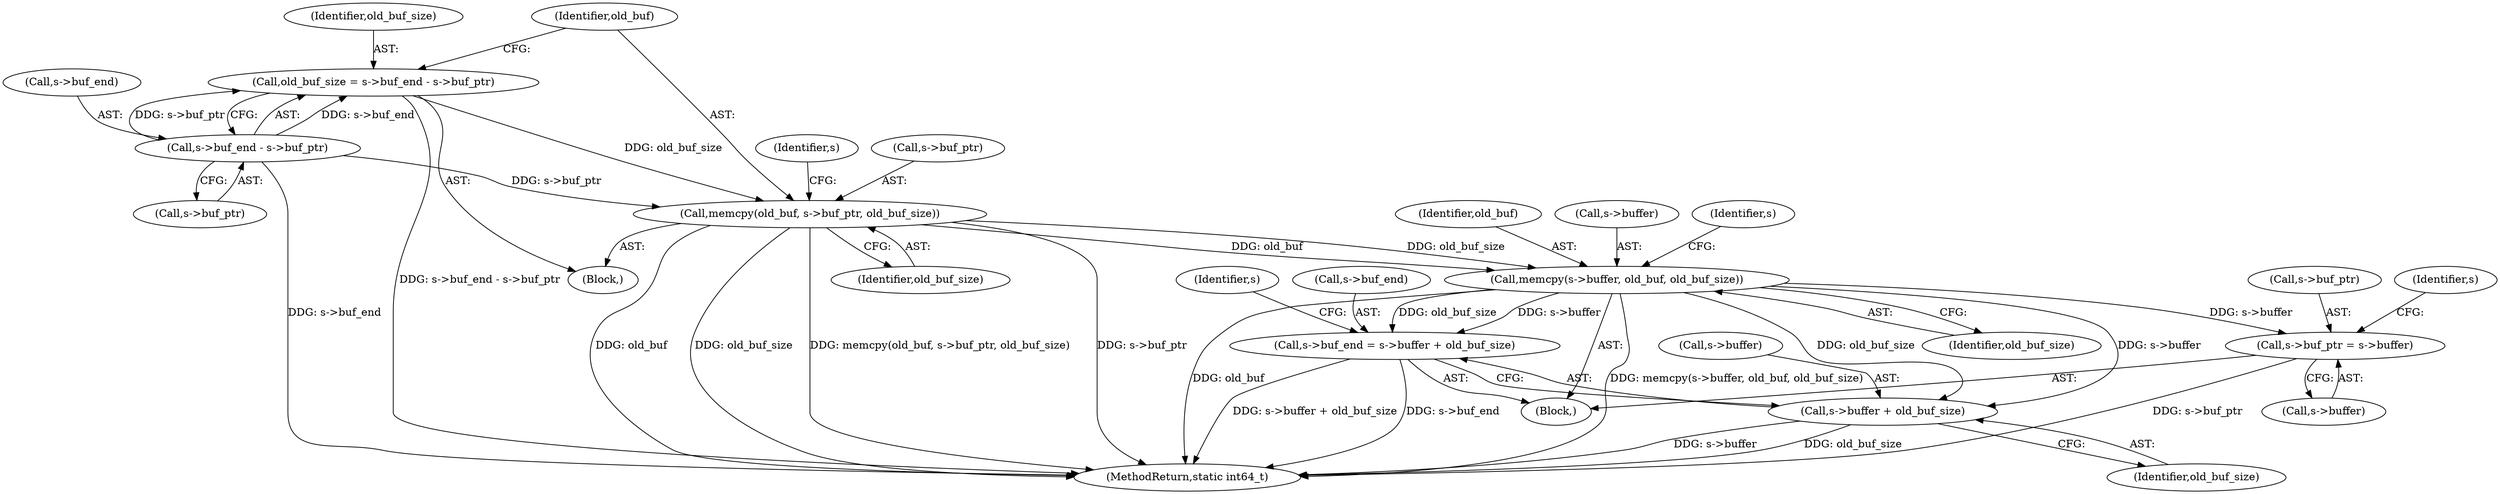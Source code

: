 digraph "0_FFmpeg_2a05c8f813de6f2278827734bf8102291e7484aa_5@API" {
"1000265" [label="(Call,memcpy(s->buffer, old_buf, old_buf_size))"];
"1000241" [label="(Call,memcpy(old_buf, s->buf_ptr, old_buf_size))"];
"1000234" [label="(Call,s->buf_end - s->buf_ptr)"];
"1000232" [label="(Call,old_buf_size = s->buf_end - s->buf_ptr)"];
"1000271" [label="(Call,s->buf_ptr = s->buffer)"];
"1000278" [label="(Call,s->buf_end = s->buffer + old_buf_size)"];
"1000282" [label="(Call,s->buffer + old_buf_size)"];
"1000283" [label="(Call,s->buffer)"];
"1000241" [label="(Call,memcpy(old_buf, s->buf_ptr, old_buf_size))"];
"1000289" [label="(Identifier,s)"];
"1000275" [label="(Call,s->buffer)"];
"1000280" [label="(Identifier,s)"];
"1000265" [label="(Call,memcpy(s->buffer, old_buf, old_buf_size))"];
"1000279" [label="(Call,s->buf_end)"];
"1000286" [label="(Identifier,old_buf_size)"];
"1000261" [label="(Block,)"];
"1000269" [label="(Identifier,old_buf)"];
"1000266" [label="(Call,s->buffer)"];
"1000272" [label="(Call,s->buf_ptr)"];
"1000234" [label="(Call,s->buf_end - s->buf_ptr)"];
"1000249" [label="(Identifier,s)"];
"1000233" [label="(Identifier,old_buf_size)"];
"1000107" [label="(Block,)"];
"1000273" [label="(Identifier,s)"];
"1000235" [label="(Call,s->buf_end)"];
"1000306" [label="(MethodReturn,static int64_t)"];
"1000242" [label="(Identifier,old_buf)"];
"1000282" [label="(Call,s->buffer + old_buf_size)"];
"1000271" [label="(Call,s->buf_ptr = s->buffer)"];
"1000238" [label="(Call,s->buf_ptr)"];
"1000243" [label="(Call,s->buf_ptr)"];
"1000232" [label="(Call,old_buf_size = s->buf_end - s->buf_ptr)"];
"1000278" [label="(Call,s->buf_end = s->buffer + old_buf_size)"];
"1000246" [label="(Identifier,old_buf_size)"];
"1000270" [label="(Identifier,old_buf_size)"];
"1000265" -> "1000261"  [label="AST: "];
"1000265" -> "1000270"  [label="CFG: "];
"1000266" -> "1000265"  [label="AST: "];
"1000269" -> "1000265"  [label="AST: "];
"1000270" -> "1000265"  [label="AST: "];
"1000273" -> "1000265"  [label="CFG: "];
"1000265" -> "1000306"  [label="DDG: old_buf"];
"1000265" -> "1000306"  [label="DDG: memcpy(s->buffer, old_buf, old_buf_size)"];
"1000241" -> "1000265"  [label="DDG: old_buf"];
"1000241" -> "1000265"  [label="DDG: old_buf_size"];
"1000265" -> "1000271"  [label="DDG: s->buffer"];
"1000265" -> "1000278"  [label="DDG: s->buffer"];
"1000265" -> "1000278"  [label="DDG: old_buf_size"];
"1000265" -> "1000282"  [label="DDG: s->buffer"];
"1000265" -> "1000282"  [label="DDG: old_buf_size"];
"1000241" -> "1000107"  [label="AST: "];
"1000241" -> "1000246"  [label="CFG: "];
"1000242" -> "1000241"  [label="AST: "];
"1000243" -> "1000241"  [label="AST: "];
"1000246" -> "1000241"  [label="AST: "];
"1000249" -> "1000241"  [label="CFG: "];
"1000241" -> "1000306"  [label="DDG: old_buf"];
"1000241" -> "1000306"  [label="DDG: old_buf_size"];
"1000241" -> "1000306"  [label="DDG: memcpy(old_buf, s->buf_ptr, old_buf_size)"];
"1000241" -> "1000306"  [label="DDG: s->buf_ptr"];
"1000234" -> "1000241"  [label="DDG: s->buf_ptr"];
"1000232" -> "1000241"  [label="DDG: old_buf_size"];
"1000234" -> "1000232"  [label="AST: "];
"1000234" -> "1000238"  [label="CFG: "];
"1000235" -> "1000234"  [label="AST: "];
"1000238" -> "1000234"  [label="AST: "];
"1000232" -> "1000234"  [label="CFG: "];
"1000234" -> "1000306"  [label="DDG: s->buf_end"];
"1000234" -> "1000232"  [label="DDG: s->buf_end"];
"1000234" -> "1000232"  [label="DDG: s->buf_ptr"];
"1000232" -> "1000107"  [label="AST: "];
"1000233" -> "1000232"  [label="AST: "];
"1000242" -> "1000232"  [label="CFG: "];
"1000232" -> "1000306"  [label="DDG: s->buf_end - s->buf_ptr"];
"1000271" -> "1000261"  [label="AST: "];
"1000271" -> "1000275"  [label="CFG: "];
"1000272" -> "1000271"  [label="AST: "];
"1000275" -> "1000271"  [label="AST: "];
"1000280" -> "1000271"  [label="CFG: "];
"1000271" -> "1000306"  [label="DDG: s->buf_ptr"];
"1000278" -> "1000261"  [label="AST: "];
"1000278" -> "1000282"  [label="CFG: "];
"1000279" -> "1000278"  [label="AST: "];
"1000282" -> "1000278"  [label="AST: "];
"1000289" -> "1000278"  [label="CFG: "];
"1000278" -> "1000306"  [label="DDG: s->buffer + old_buf_size"];
"1000278" -> "1000306"  [label="DDG: s->buf_end"];
"1000282" -> "1000286"  [label="CFG: "];
"1000283" -> "1000282"  [label="AST: "];
"1000286" -> "1000282"  [label="AST: "];
"1000282" -> "1000306"  [label="DDG: old_buf_size"];
"1000282" -> "1000306"  [label="DDG: s->buffer"];
}
